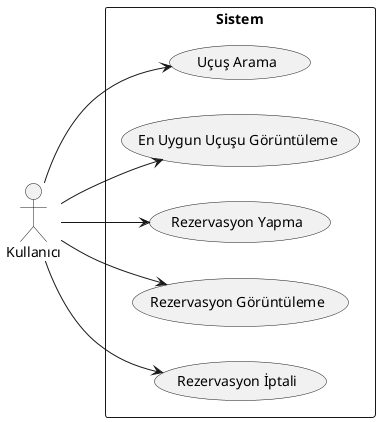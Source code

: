 @startuml
' Use Case Diyagramı
left to right direction
actor Kullanıcı
rectangle Sistem {
  Kullanıcı --> (Uçuş Arama)
  Kullanıcı --> (En Uygun Uçuşu Görüntüleme)
  Kullanıcı --> (Rezervasyon Yapma)
  Kullanıcı --> (Rezervasyon Görüntüleme)
  Kullanıcı --> (Rezervasyon İptali)
}
@enduml

' Sınıf Diyagramı
@startuml
class Flight {
  +flightId: number
  +airline: string
  +from: string
  +to: string
  +departure: string
  +arrival: string
  +durationMinutes: number
  +stops: number
  +price: number
  +class: string
  +remainingSeats: number
}
class Booking {
  +bookingId: string
  +flightId: number
  +name: string
  +email: string
  +seats: number
}
Flight "1" -- "*" Booking
@enduml
